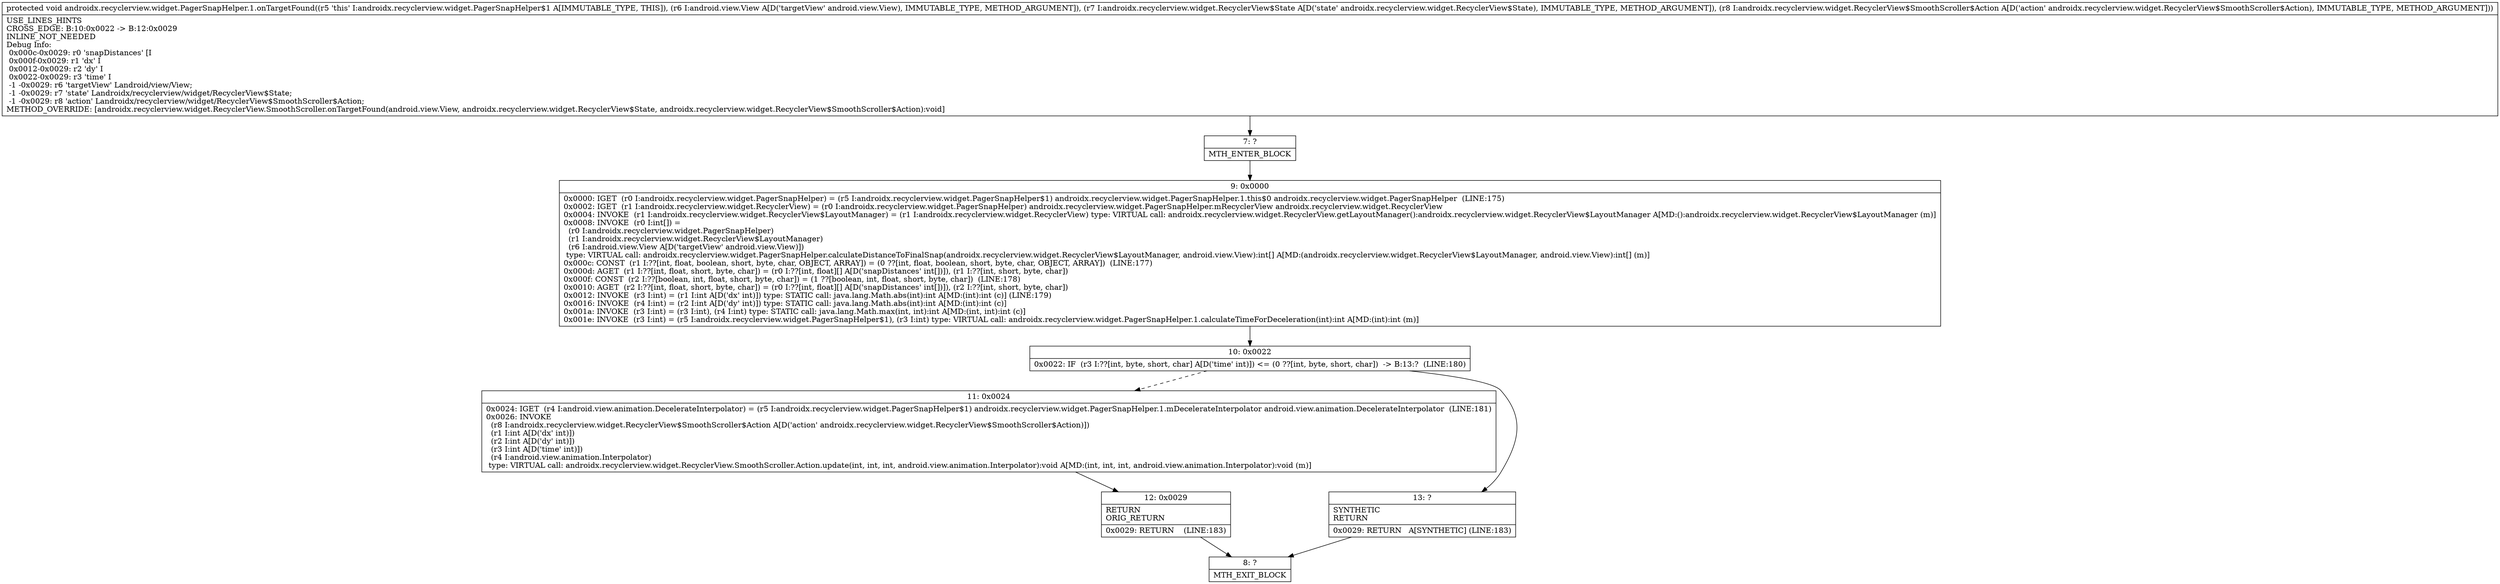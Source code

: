 digraph "CFG forandroidx.recyclerview.widget.PagerSnapHelper.1.onTargetFound(Landroid\/view\/View;Landroidx\/recyclerview\/widget\/RecyclerView$State;Landroidx\/recyclerview\/widget\/RecyclerView$SmoothScroller$Action;)V" {
Node_7 [shape=record,label="{7\:\ ?|MTH_ENTER_BLOCK\l}"];
Node_9 [shape=record,label="{9\:\ 0x0000|0x0000: IGET  (r0 I:androidx.recyclerview.widget.PagerSnapHelper) = (r5 I:androidx.recyclerview.widget.PagerSnapHelper$1) androidx.recyclerview.widget.PagerSnapHelper.1.this$0 androidx.recyclerview.widget.PagerSnapHelper  (LINE:175)\l0x0002: IGET  (r1 I:androidx.recyclerview.widget.RecyclerView) = (r0 I:androidx.recyclerview.widget.PagerSnapHelper) androidx.recyclerview.widget.PagerSnapHelper.mRecyclerView androidx.recyclerview.widget.RecyclerView \l0x0004: INVOKE  (r1 I:androidx.recyclerview.widget.RecyclerView$LayoutManager) = (r1 I:androidx.recyclerview.widget.RecyclerView) type: VIRTUAL call: androidx.recyclerview.widget.RecyclerView.getLayoutManager():androidx.recyclerview.widget.RecyclerView$LayoutManager A[MD:():androidx.recyclerview.widget.RecyclerView$LayoutManager (m)]\l0x0008: INVOKE  (r0 I:int[]) = \l  (r0 I:androidx.recyclerview.widget.PagerSnapHelper)\l  (r1 I:androidx.recyclerview.widget.RecyclerView$LayoutManager)\l  (r6 I:android.view.View A[D('targetView' android.view.View)])\l type: VIRTUAL call: androidx.recyclerview.widget.PagerSnapHelper.calculateDistanceToFinalSnap(androidx.recyclerview.widget.RecyclerView$LayoutManager, android.view.View):int[] A[MD:(androidx.recyclerview.widget.RecyclerView$LayoutManager, android.view.View):int[] (m)]\l0x000c: CONST  (r1 I:??[int, float, boolean, short, byte, char, OBJECT, ARRAY]) = (0 ??[int, float, boolean, short, byte, char, OBJECT, ARRAY])  (LINE:177)\l0x000d: AGET  (r1 I:??[int, float, short, byte, char]) = (r0 I:??[int, float][] A[D('snapDistances' int[])]), (r1 I:??[int, short, byte, char]) \l0x000f: CONST  (r2 I:??[boolean, int, float, short, byte, char]) = (1 ??[boolean, int, float, short, byte, char])  (LINE:178)\l0x0010: AGET  (r2 I:??[int, float, short, byte, char]) = (r0 I:??[int, float][] A[D('snapDistances' int[])]), (r2 I:??[int, short, byte, char]) \l0x0012: INVOKE  (r3 I:int) = (r1 I:int A[D('dx' int)]) type: STATIC call: java.lang.Math.abs(int):int A[MD:(int):int (c)] (LINE:179)\l0x0016: INVOKE  (r4 I:int) = (r2 I:int A[D('dy' int)]) type: STATIC call: java.lang.Math.abs(int):int A[MD:(int):int (c)]\l0x001a: INVOKE  (r3 I:int) = (r3 I:int), (r4 I:int) type: STATIC call: java.lang.Math.max(int, int):int A[MD:(int, int):int (c)]\l0x001e: INVOKE  (r3 I:int) = (r5 I:androidx.recyclerview.widget.PagerSnapHelper$1), (r3 I:int) type: VIRTUAL call: androidx.recyclerview.widget.PagerSnapHelper.1.calculateTimeForDeceleration(int):int A[MD:(int):int (m)]\l}"];
Node_10 [shape=record,label="{10\:\ 0x0022|0x0022: IF  (r3 I:??[int, byte, short, char] A[D('time' int)]) \<= (0 ??[int, byte, short, char])  \-\> B:13:?  (LINE:180)\l}"];
Node_11 [shape=record,label="{11\:\ 0x0024|0x0024: IGET  (r4 I:android.view.animation.DecelerateInterpolator) = (r5 I:androidx.recyclerview.widget.PagerSnapHelper$1) androidx.recyclerview.widget.PagerSnapHelper.1.mDecelerateInterpolator android.view.animation.DecelerateInterpolator  (LINE:181)\l0x0026: INVOKE  \l  (r8 I:androidx.recyclerview.widget.RecyclerView$SmoothScroller$Action A[D('action' androidx.recyclerview.widget.RecyclerView$SmoothScroller$Action)])\l  (r1 I:int A[D('dx' int)])\l  (r2 I:int A[D('dy' int)])\l  (r3 I:int A[D('time' int)])\l  (r4 I:android.view.animation.Interpolator)\l type: VIRTUAL call: androidx.recyclerview.widget.RecyclerView.SmoothScroller.Action.update(int, int, int, android.view.animation.Interpolator):void A[MD:(int, int, int, android.view.animation.Interpolator):void (m)]\l}"];
Node_12 [shape=record,label="{12\:\ 0x0029|RETURN\lORIG_RETURN\l|0x0029: RETURN    (LINE:183)\l}"];
Node_8 [shape=record,label="{8\:\ ?|MTH_EXIT_BLOCK\l}"];
Node_13 [shape=record,label="{13\:\ ?|SYNTHETIC\lRETURN\l|0x0029: RETURN   A[SYNTHETIC] (LINE:183)\l}"];
MethodNode[shape=record,label="{protected void androidx.recyclerview.widget.PagerSnapHelper.1.onTargetFound((r5 'this' I:androidx.recyclerview.widget.PagerSnapHelper$1 A[IMMUTABLE_TYPE, THIS]), (r6 I:android.view.View A[D('targetView' android.view.View), IMMUTABLE_TYPE, METHOD_ARGUMENT]), (r7 I:androidx.recyclerview.widget.RecyclerView$State A[D('state' androidx.recyclerview.widget.RecyclerView$State), IMMUTABLE_TYPE, METHOD_ARGUMENT]), (r8 I:androidx.recyclerview.widget.RecyclerView$SmoothScroller$Action A[D('action' androidx.recyclerview.widget.RecyclerView$SmoothScroller$Action), IMMUTABLE_TYPE, METHOD_ARGUMENT]))  | USE_LINES_HINTS\lCROSS_EDGE: B:10:0x0022 \-\> B:12:0x0029\lINLINE_NOT_NEEDED\lDebug Info:\l  0x000c\-0x0029: r0 'snapDistances' [I\l  0x000f\-0x0029: r1 'dx' I\l  0x0012\-0x0029: r2 'dy' I\l  0x0022\-0x0029: r3 'time' I\l  \-1 \-0x0029: r6 'targetView' Landroid\/view\/View;\l  \-1 \-0x0029: r7 'state' Landroidx\/recyclerview\/widget\/RecyclerView$State;\l  \-1 \-0x0029: r8 'action' Landroidx\/recyclerview\/widget\/RecyclerView$SmoothScroller$Action;\lMETHOD_OVERRIDE: [androidx.recyclerview.widget.RecyclerView.SmoothScroller.onTargetFound(android.view.View, androidx.recyclerview.widget.RecyclerView$State, androidx.recyclerview.widget.RecyclerView$SmoothScroller$Action):void]\l}"];
MethodNode -> Node_7;Node_7 -> Node_9;
Node_9 -> Node_10;
Node_10 -> Node_11[style=dashed];
Node_10 -> Node_13;
Node_11 -> Node_12;
Node_12 -> Node_8;
Node_13 -> Node_8;
}

